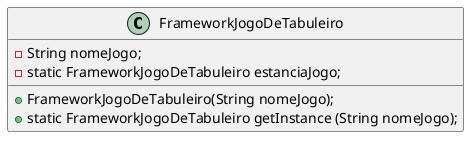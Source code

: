 @startuml
skinparam linetype ortho
    class FrameworkJogoDeTabuleiro {
        - String nomeJogo;
        - static FrameworkJogoDeTabuleiro estanciaJogo;
        + FrameworkJogoDeTabuleiro(String nomeJogo);
        + static FrameworkJogoDeTabuleiro getInstance (String nomeJogo);
    }
@enduml
